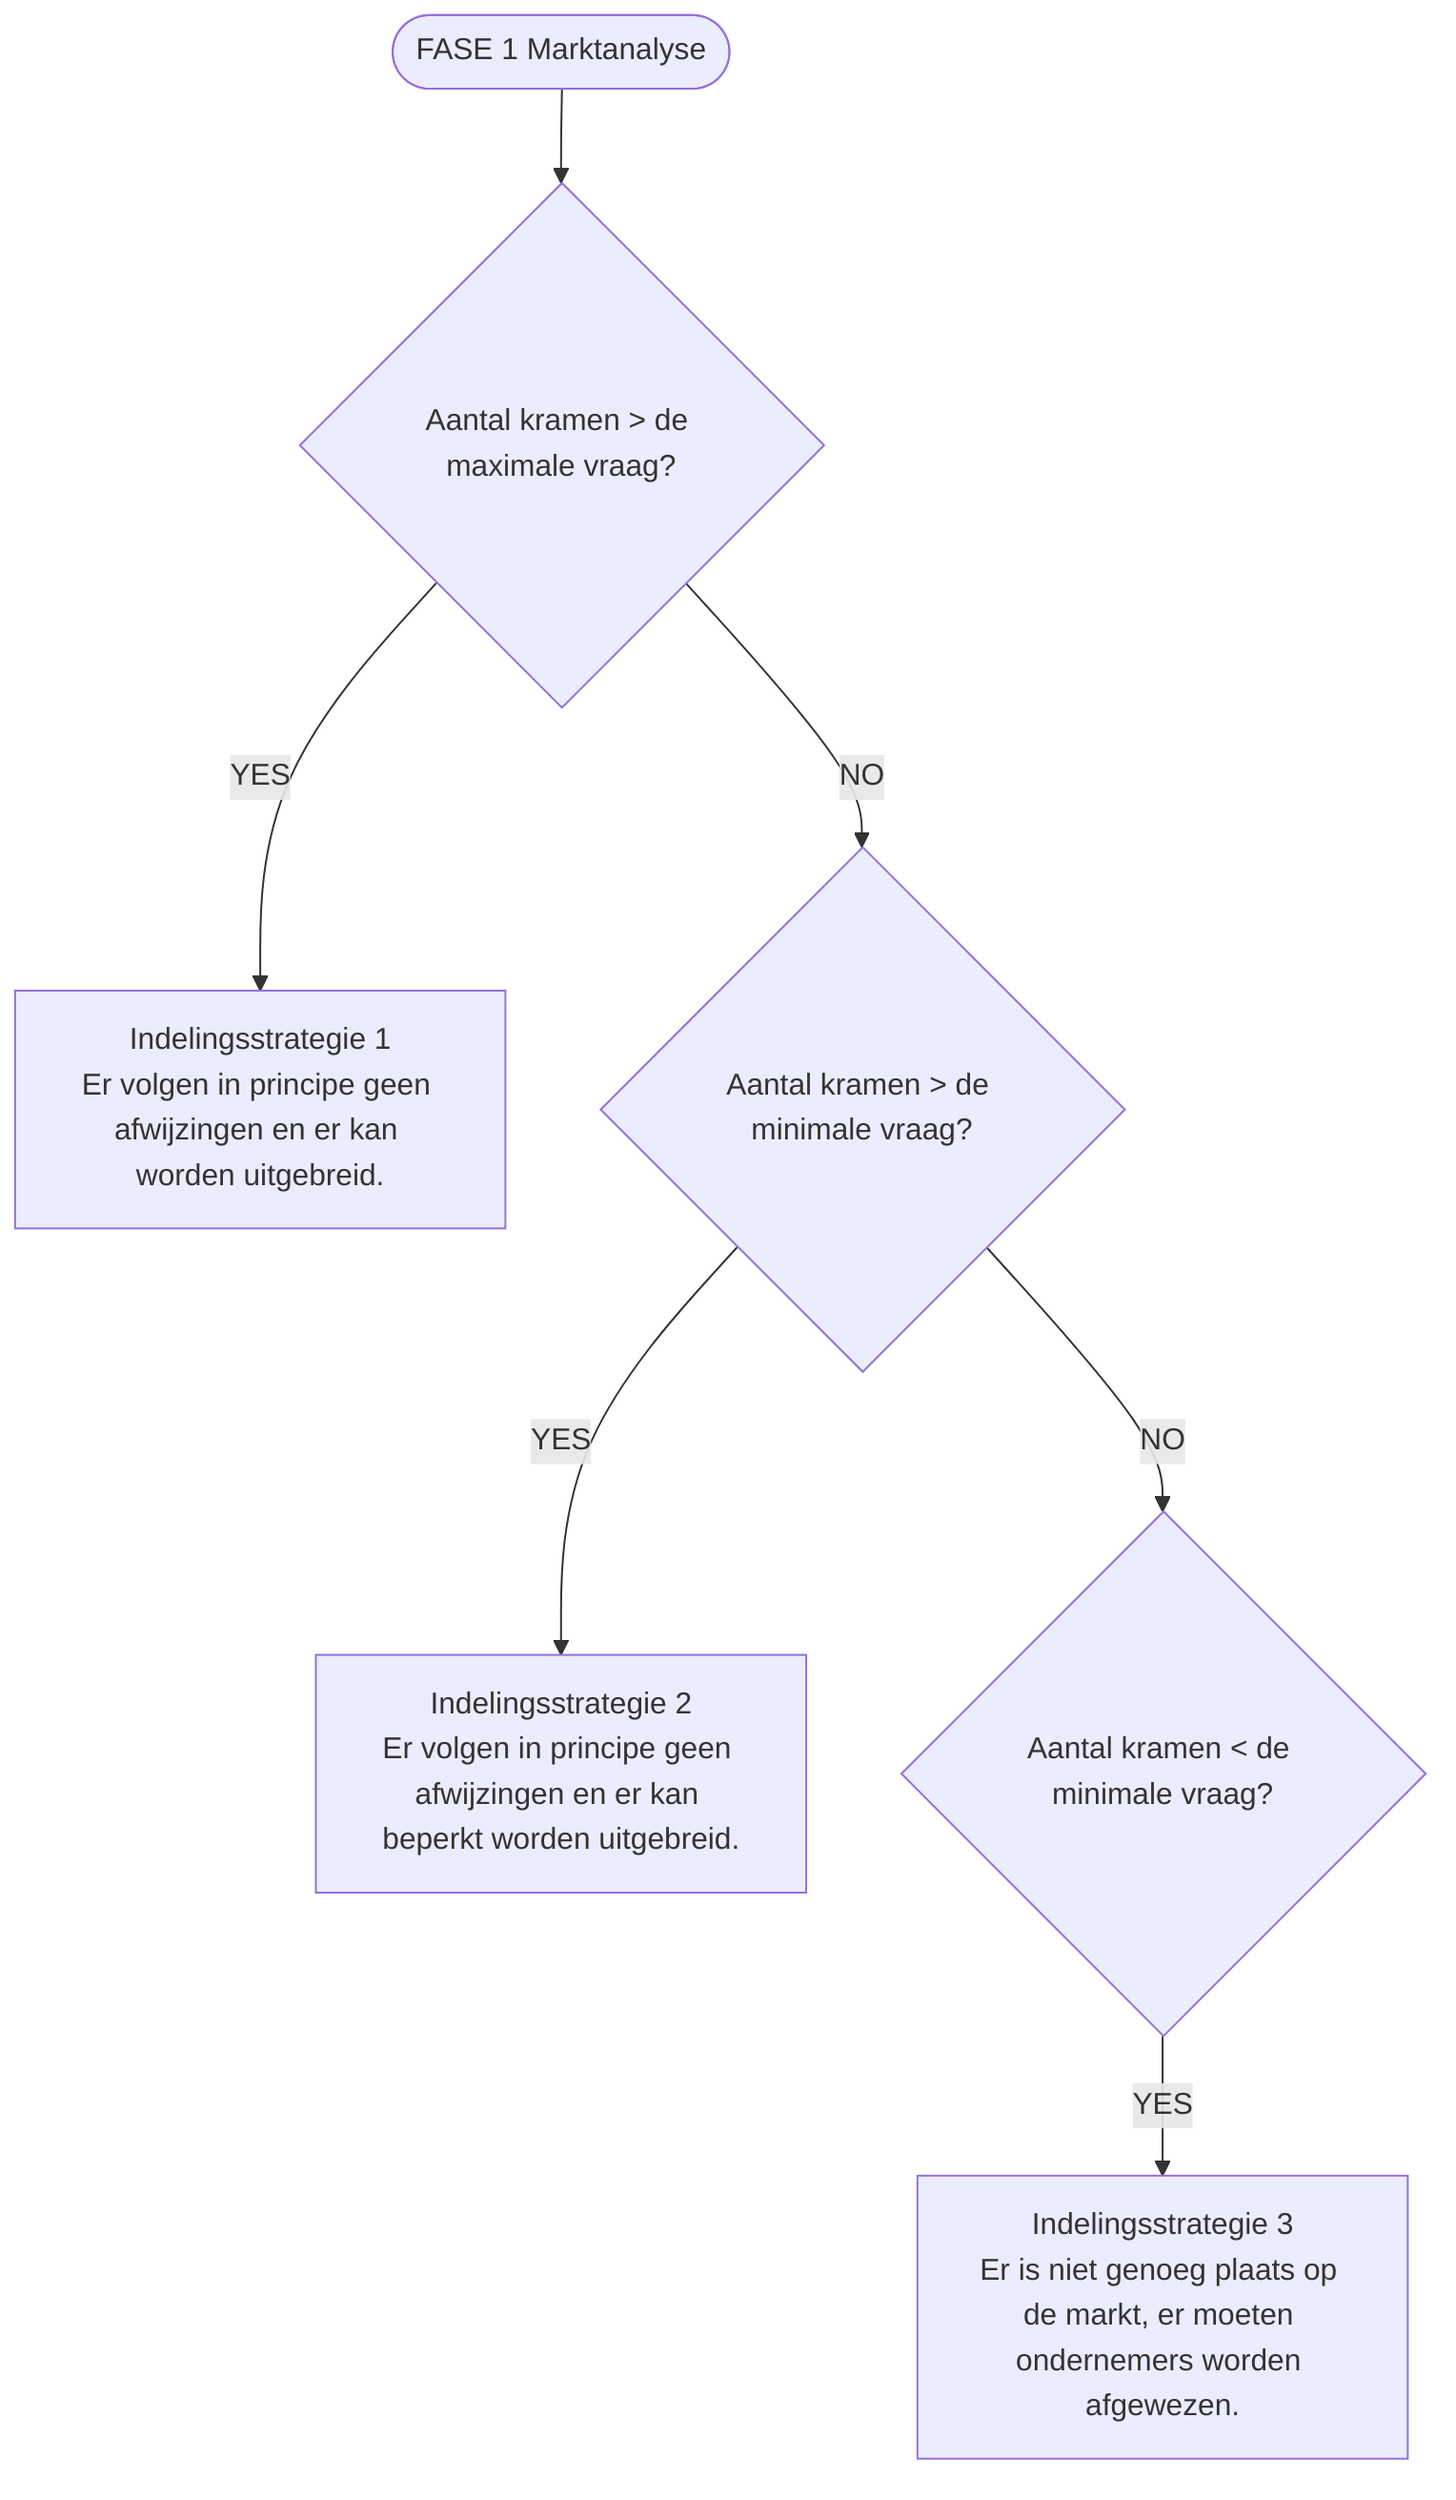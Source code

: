 graph TD
    A([FASE 1 Marktanalyse]) -->
	B{Aantal kramen > de maximale vraag?}
    B --YES--> strat_1[Indelingsstrategie 1<br>Er volgen in principe geen afwijzingen en er kan worden uitgebreid.]
    B --NO--> C
	C{Aantal kramen > de minimale vraag?}
    C --YES--> strat_2[Indelingsstrategie 2<br>Er volgen in principe geen afwijzingen en er kan beperkt worden uitgebreid.]
    C --NO--> D
	D{Aantal kramen < de minimale vraag?}
    D --YES--> strat_3[Indelingsstrategie 3<br>Er is niet genoeg plaats op de markt, er moeten ondernemers worden afgewezen.]